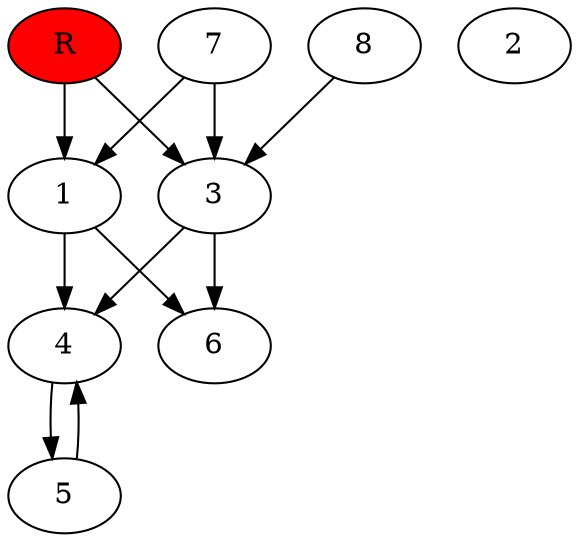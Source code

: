 digraph prb17673 {
	1
	2
	3
	4
	5
	6
	7
	8
	R [fillcolor="#ff0000" style=filled]
	1 -> 4
	1 -> 6
	3 -> 4
	3 -> 6
	4 -> 5
	5 -> 4
	7 -> 1
	7 -> 3
	8 -> 3
	R -> 1
	R -> 3
}
